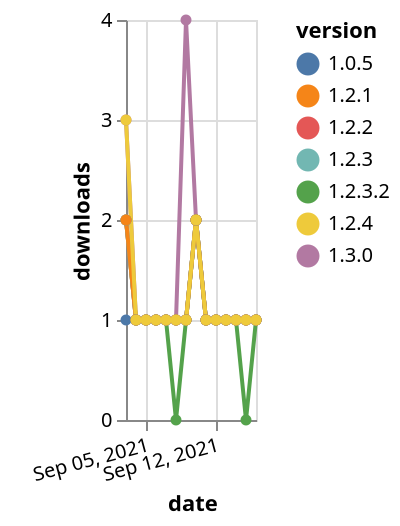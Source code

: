 {"$schema": "https://vega.github.io/schema/vega-lite/v5.json", "description": "A simple bar chart with embedded data.", "data": {"values": [{"date": "2021-09-03", "total": 93, "delta": 3, "version": "1.3.0"}, {"date": "2021-09-04", "total": 94, "delta": 1, "version": "1.3.0"}, {"date": "2021-09-05", "total": 95, "delta": 1, "version": "1.3.0"}, {"date": "2021-09-06", "total": 96, "delta": 1, "version": "1.3.0"}, {"date": "2021-09-07", "total": 97, "delta": 1, "version": "1.3.0"}, {"date": "2021-09-08", "total": 98, "delta": 1, "version": "1.3.0"}, {"date": "2021-09-09", "total": 102, "delta": 4, "version": "1.3.0"}, {"date": "2021-09-10", "total": 104, "delta": 2, "version": "1.3.0"}, {"date": "2021-09-11", "total": 105, "delta": 1, "version": "1.3.0"}, {"date": "2021-09-12", "total": 106, "delta": 1, "version": "1.3.0"}, {"date": "2021-09-13", "total": 107, "delta": 1, "version": "1.3.0"}, {"date": "2021-09-14", "total": 108, "delta": 1, "version": "1.3.0"}, {"date": "2021-09-15", "total": 109, "delta": 1, "version": "1.3.0"}, {"date": "2021-09-16", "total": 110, "delta": 1, "version": "1.3.0"}, {"date": "2021-09-03", "total": 107, "delta": 2, "version": "1.2.3.2"}, {"date": "2021-09-04", "total": 108, "delta": 1, "version": "1.2.3.2"}, {"date": "2021-09-05", "total": 109, "delta": 1, "version": "1.2.3.2"}, {"date": "2021-09-06", "total": 110, "delta": 1, "version": "1.2.3.2"}, {"date": "2021-09-07", "total": 111, "delta": 1, "version": "1.2.3.2"}, {"date": "2021-09-08", "total": 111, "delta": 0, "version": "1.2.3.2"}, {"date": "2021-09-09", "total": 112, "delta": 1, "version": "1.2.3.2"}, {"date": "2021-09-10", "total": 114, "delta": 2, "version": "1.2.3.2"}, {"date": "2021-09-11", "total": 115, "delta": 1, "version": "1.2.3.2"}, {"date": "2021-09-12", "total": 116, "delta": 1, "version": "1.2.3.2"}, {"date": "2021-09-13", "total": 117, "delta": 1, "version": "1.2.3.2"}, {"date": "2021-09-14", "total": 118, "delta": 1, "version": "1.2.3.2"}, {"date": "2021-09-15", "total": 118, "delta": 0, "version": "1.2.3.2"}, {"date": "2021-09-16", "total": 119, "delta": 1, "version": "1.2.3.2"}, {"date": "2021-09-03", "total": 116, "delta": 2, "version": "1.2.2"}, {"date": "2021-09-04", "total": 117, "delta": 1, "version": "1.2.2"}, {"date": "2021-09-05", "total": 118, "delta": 1, "version": "1.2.2"}, {"date": "2021-09-06", "total": 119, "delta": 1, "version": "1.2.2"}, {"date": "2021-09-07", "total": 120, "delta": 1, "version": "1.2.2"}, {"date": "2021-09-08", "total": 121, "delta": 1, "version": "1.2.2"}, {"date": "2021-09-09", "total": 122, "delta": 1, "version": "1.2.2"}, {"date": "2021-09-10", "total": 124, "delta": 2, "version": "1.2.2"}, {"date": "2021-09-11", "total": 125, "delta": 1, "version": "1.2.2"}, {"date": "2021-09-12", "total": 126, "delta": 1, "version": "1.2.2"}, {"date": "2021-09-13", "total": 127, "delta": 1, "version": "1.2.2"}, {"date": "2021-09-14", "total": 128, "delta": 1, "version": "1.2.2"}, {"date": "2021-09-15", "total": 129, "delta": 1, "version": "1.2.2"}, {"date": "2021-09-16", "total": 130, "delta": 1, "version": "1.2.2"}, {"date": "2021-09-03", "total": 108, "delta": 2, "version": "1.2.3"}, {"date": "2021-09-04", "total": 109, "delta": 1, "version": "1.2.3"}, {"date": "2021-09-05", "total": 110, "delta": 1, "version": "1.2.3"}, {"date": "2021-09-06", "total": 111, "delta": 1, "version": "1.2.3"}, {"date": "2021-09-07", "total": 112, "delta": 1, "version": "1.2.3"}, {"date": "2021-09-08", "total": 113, "delta": 1, "version": "1.2.3"}, {"date": "2021-09-09", "total": 114, "delta": 1, "version": "1.2.3"}, {"date": "2021-09-10", "total": 116, "delta": 2, "version": "1.2.3"}, {"date": "2021-09-11", "total": 117, "delta": 1, "version": "1.2.3"}, {"date": "2021-09-12", "total": 118, "delta": 1, "version": "1.2.3"}, {"date": "2021-09-13", "total": 119, "delta": 1, "version": "1.2.3"}, {"date": "2021-09-14", "total": 120, "delta": 1, "version": "1.2.3"}, {"date": "2021-09-15", "total": 121, "delta": 1, "version": "1.2.3"}, {"date": "2021-09-16", "total": 122, "delta": 1, "version": "1.2.3"}, {"date": "2021-09-03", "total": 118, "delta": 1, "version": "1.0.5"}, {"date": "2021-09-04", "total": 119, "delta": 1, "version": "1.0.5"}, {"date": "2021-09-05", "total": 120, "delta": 1, "version": "1.0.5"}, {"date": "2021-09-06", "total": 121, "delta": 1, "version": "1.0.5"}, {"date": "2021-09-07", "total": 122, "delta": 1, "version": "1.0.5"}, {"date": "2021-09-08", "total": 123, "delta": 1, "version": "1.0.5"}, {"date": "2021-09-09", "total": 124, "delta": 1, "version": "1.0.5"}, {"date": "2021-09-10", "total": 126, "delta": 2, "version": "1.0.5"}, {"date": "2021-09-11", "total": 127, "delta": 1, "version": "1.0.5"}, {"date": "2021-09-12", "total": 128, "delta": 1, "version": "1.0.5"}, {"date": "2021-09-13", "total": 129, "delta": 1, "version": "1.0.5"}, {"date": "2021-09-14", "total": 130, "delta": 1, "version": "1.0.5"}, {"date": "2021-09-15", "total": 131, "delta": 1, "version": "1.0.5"}, {"date": "2021-09-16", "total": 132, "delta": 1, "version": "1.0.5"}, {"date": "2021-09-03", "total": 115, "delta": 2, "version": "1.2.1"}, {"date": "2021-09-04", "total": 116, "delta": 1, "version": "1.2.1"}, {"date": "2021-09-05", "total": 117, "delta": 1, "version": "1.2.1"}, {"date": "2021-09-06", "total": 118, "delta": 1, "version": "1.2.1"}, {"date": "2021-09-07", "total": 119, "delta": 1, "version": "1.2.1"}, {"date": "2021-09-08", "total": 120, "delta": 1, "version": "1.2.1"}, {"date": "2021-09-09", "total": 121, "delta": 1, "version": "1.2.1"}, {"date": "2021-09-10", "total": 123, "delta": 2, "version": "1.2.1"}, {"date": "2021-09-11", "total": 124, "delta": 1, "version": "1.2.1"}, {"date": "2021-09-12", "total": 125, "delta": 1, "version": "1.2.1"}, {"date": "2021-09-13", "total": 126, "delta": 1, "version": "1.2.1"}, {"date": "2021-09-14", "total": 127, "delta": 1, "version": "1.2.1"}, {"date": "2021-09-15", "total": 128, "delta": 1, "version": "1.2.1"}, {"date": "2021-09-16", "total": 129, "delta": 1, "version": "1.2.1"}, {"date": "2021-09-03", "total": 101, "delta": 3, "version": "1.2.4"}, {"date": "2021-09-04", "total": 102, "delta": 1, "version": "1.2.4"}, {"date": "2021-09-05", "total": 103, "delta": 1, "version": "1.2.4"}, {"date": "2021-09-06", "total": 104, "delta": 1, "version": "1.2.4"}, {"date": "2021-09-07", "total": 105, "delta": 1, "version": "1.2.4"}, {"date": "2021-09-08", "total": 106, "delta": 1, "version": "1.2.4"}, {"date": "2021-09-09", "total": 107, "delta": 1, "version": "1.2.4"}, {"date": "2021-09-10", "total": 109, "delta": 2, "version": "1.2.4"}, {"date": "2021-09-11", "total": 110, "delta": 1, "version": "1.2.4"}, {"date": "2021-09-12", "total": 111, "delta": 1, "version": "1.2.4"}, {"date": "2021-09-13", "total": 112, "delta": 1, "version": "1.2.4"}, {"date": "2021-09-14", "total": 113, "delta": 1, "version": "1.2.4"}, {"date": "2021-09-15", "total": 114, "delta": 1, "version": "1.2.4"}, {"date": "2021-09-16", "total": 115, "delta": 1, "version": "1.2.4"}]}, "width": "container", "mark": {"type": "line", "point": {"filled": true}}, "encoding": {"x": {"field": "date", "type": "temporal", "timeUnit": "yearmonthdate", "title": "date", "axis": {"labelAngle": -15}}, "y": {"field": "delta", "type": "quantitative", "title": "downloads"}, "color": {"field": "version", "type": "nominal"}, "tooltip": {"field": "delta"}}}